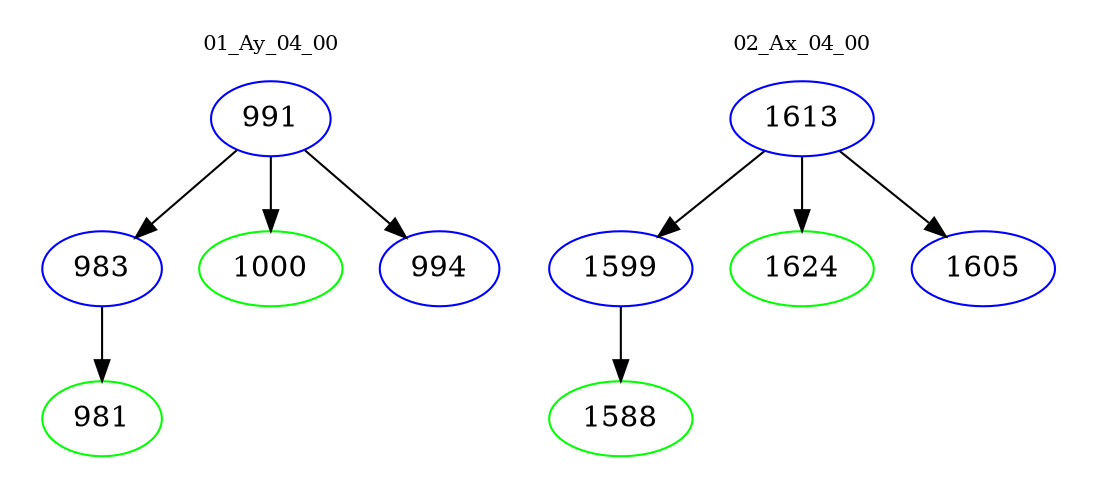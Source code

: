 digraph{
subgraph cluster_0 {
color = white
label = "01_Ay_04_00";
fontsize=10;
T0_991 [label="991", color="blue"]
T0_991 -> T0_983 [color="black"]
T0_983 [label="983", color="blue"]
T0_983 -> T0_981 [color="black"]
T0_981 [label="981", color="green"]
T0_991 -> T0_1000 [color="black"]
T0_1000 [label="1000", color="green"]
T0_991 -> T0_994 [color="black"]
T0_994 [label="994", color="blue"]
}
subgraph cluster_1 {
color = white
label = "02_Ax_04_00";
fontsize=10;
T1_1613 [label="1613", color="blue"]
T1_1613 -> T1_1599 [color="black"]
T1_1599 [label="1599", color="blue"]
T1_1599 -> T1_1588 [color="black"]
T1_1588 [label="1588", color="green"]
T1_1613 -> T1_1624 [color="black"]
T1_1624 [label="1624", color="green"]
T1_1613 -> T1_1605 [color="black"]
T1_1605 [label="1605", color="blue"]
}
}
